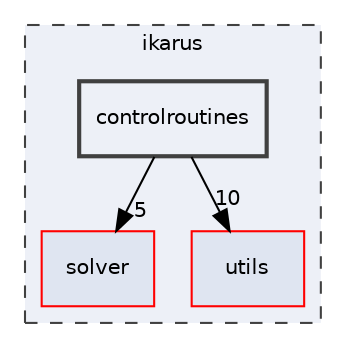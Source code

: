 digraph "controlroutines"
{
 // LATEX_PDF_SIZE
  edge [fontname="Helvetica",fontsize="10",labelfontname="Helvetica",labelfontsize="10"];
  node [fontname="Helvetica",fontsize="10",shape=record];
  compound=true
  subgraph clusterdir_5bec9ec6c6b8ab3f2f9d60d2ff21ed81 {
    graph [ bgcolor="#edf0f7", pencolor="grey25", style="filled,dashed,", label="ikarus", fontname="Helvetica", fontsize="10", URL="dir_5bec9ec6c6b8ab3f2f9d60d2ff21ed81.html"]
  dir_26588bed129c997bc132e8888f2113fa [shape=box, label="solver", style="filled,", fillcolor="#dfe5f1", color="red", URL="dir_26588bed129c997bc132e8888f2113fa.html"];
  dir_36505a9bfb81f81ed7a4e794d4cf597e [shape=box, label="utils", style="filled,", fillcolor="#dfe5f1", color="red", URL="dir_36505a9bfb81f81ed7a4e794d4cf597e.html"];
  dir_a97b071c9c6f7bcc51f4d0bc7519f177 [shape=box, label="controlroutines", style="filled,bold,", fillcolor="#edf0f7", color="grey25", URL="dir_a97b071c9c6f7bcc51f4d0bc7519f177.html"];
  }
  dir_a97b071c9c6f7bcc51f4d0bc7519f177->dir_26588bed129c997bc132e8888f2113fa [headlabel="5", labeldistance=1.5 headhref="dir_000004_000027.html"];
  dir_a97b071c9c6f7bcc51f4d0bc7519f177->dir_36505a9bfb81f81ed7a4e794d4cf597e [headlabel="10", labeldistance=1.5 headhref="dir_000004_000029.html"];
}
